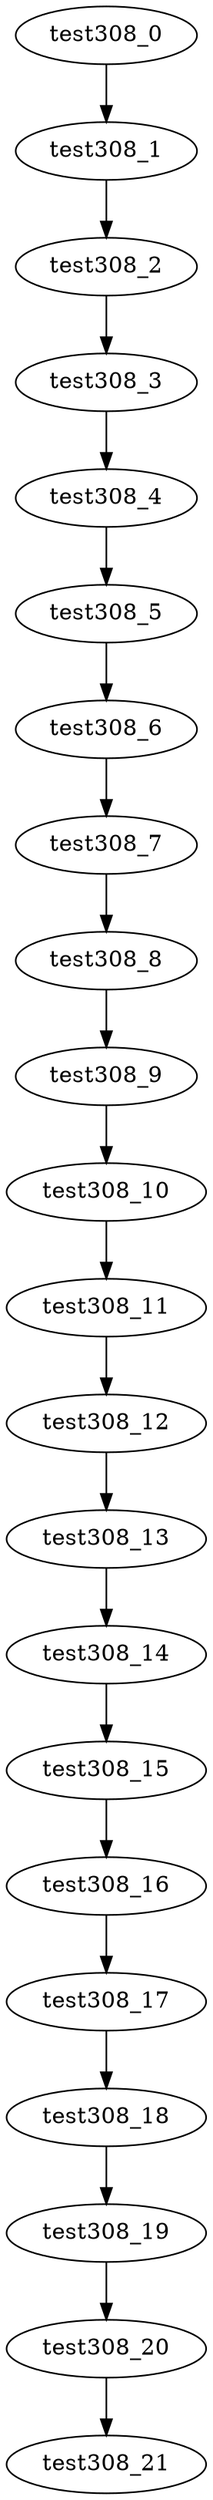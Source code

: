 digraph G {
test308_0->test308_1;
test308_1->test308_2;
test308_2->test308_3;
test308_3->test308_4;
test308_4->test308_5;
test308_5->test308_6;
test308_6->test308_7;
test308_7->test308_8;
test308_8->test308_9;
test308_9->test308_10;
test308_10->test308_11;
test308_11->test308_12;
test308_12->test308_13;
test308_13->test308_14;
test308_14->test308_15;
test308_15->test308_16;
test308_16->test308_17;
test308_17->test308_18;
test308_18->test308_19;
test308_19->test308_20;
test308_20->test308_21;

}
